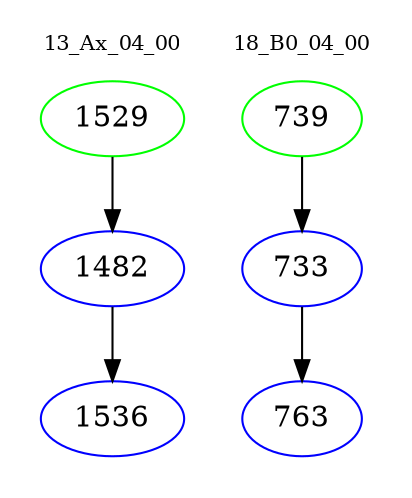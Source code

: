 digraph{
subgraph cluster_0 {
color = white
label = "13_Ax_04_00";
fontsize=10;
T0_1529 [label="1529", color="green"]
T0_1529 -> T0_1482 [color="black"]
T0_1482 [label="1482", color="blue"]
T0_1482 -> T0_1536 [color="black"]
T0_1536 [label="1536", color="blue"]
}
subgraph cluster_1 {
color = white
label = "18_B0_04_00";
fontsize=10;
T1_739 [label="739", color="green"]
T1_739 -> T1_733 [color="black"]
T1_733 [label="733", color="blue"]
T1_733 -> T1_763 [color="black"]
T1_763 [label="763", color="blue"]
}
}

